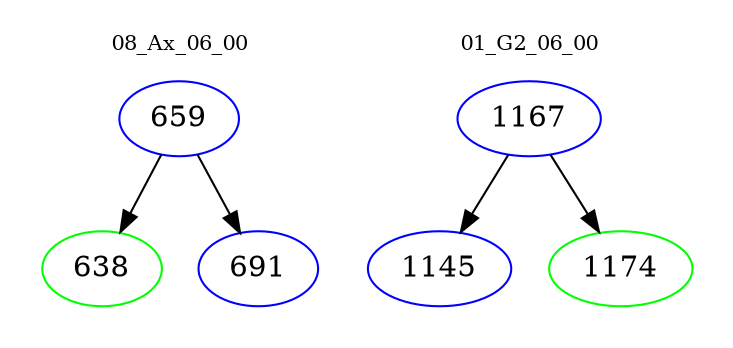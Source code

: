 digraph{
subgraph cluster_0 {
color = white
label = "08_Ax_06_00";
fontsize=10;
T0_659 [label="659", color="blue"]
T0_659 -> T0_638 [color="black"]
T0_638 [label="638", color="green"]
T0_659 -> T0_691 [color="black"]
T0_691 [label="691", color="blue"]
}
subgraph cluster_1 {
color = white
label = "01_G2_06_00";
fontsize=10;
T1_1167 [label="1167", color="blue"]
T1_1167 -> T1_1145 [color="black"]
T1_1145 [label="1145", color="blue"]
T1_1167 -> T1_1174 [color="black"]
T1_1174 [label="1174", color="green"]
}
}
